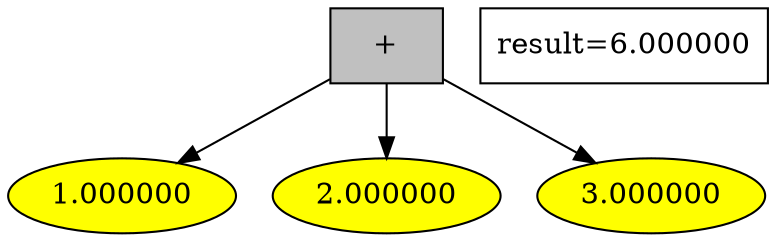 digraph G {
1 [style = filled, label="+", shape = box, fillcolor="grey"];
1->0;
0 [style = filled, label="1.000000", fillcolor="yellow"];
1->2;
2 [style = filled, label="2.000000", fillcolor="yellow"];
1->3;
3 [style = filled, label="3.000000", fillcolor="yellow"];
"result=6.000000" [shape=box];
}

